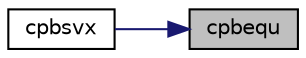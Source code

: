 digraph "cpbequ"
{
 // LATEX_PDF_SIZE
  edge [fontname="Helvetica",fontsize="10",labelfontname="Helvetica",labelfontsize="10"];
  node [fontname="Helvetica",fontsize="10",shape=record];
  rankdir="RL";
  Node1 [label="cpbequ",height=0.2,width=0.4,color="black", fillcolor="grey75", style="filled", fontcolor="black",tooltip="CPBEQU"];
  Node1 -> Node2 [dir="back",color="midnightblue",fontsize="10",style="solid",fontname="Helvetica"];
  Node2 [label="cpbsvx",height=0.2,width=0.4,color="black", fillcolor="white", style="filled",URL="$cpbsvx_8f.html#ab6eacad249a7dcb36a0fae555742c656",tooltip="CPBSVX computes the solution to system of linear equations A * X = B for OTHER matrices"];
}
